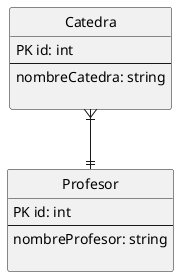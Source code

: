 @startuml 

'---Ocultar icono distintivo de la entidad
hide circle

'---Definición de entidades ---
'*Leer guia de estilos !!!
entity Profesor {
    PK id: int
    --
    nombreProfesor: string

}

entity Catedra {
    PK id: int
    --
    nombreCatedra: string

}

'----Relaciones-----
'Cero o uno	|o--
'Uno y solo uno	||--
'Cero o muchos	}o--
'Uno o muchos	}|--


'---Relacion entre entidades ---
Catedra }|--||  Profesor

@enduml